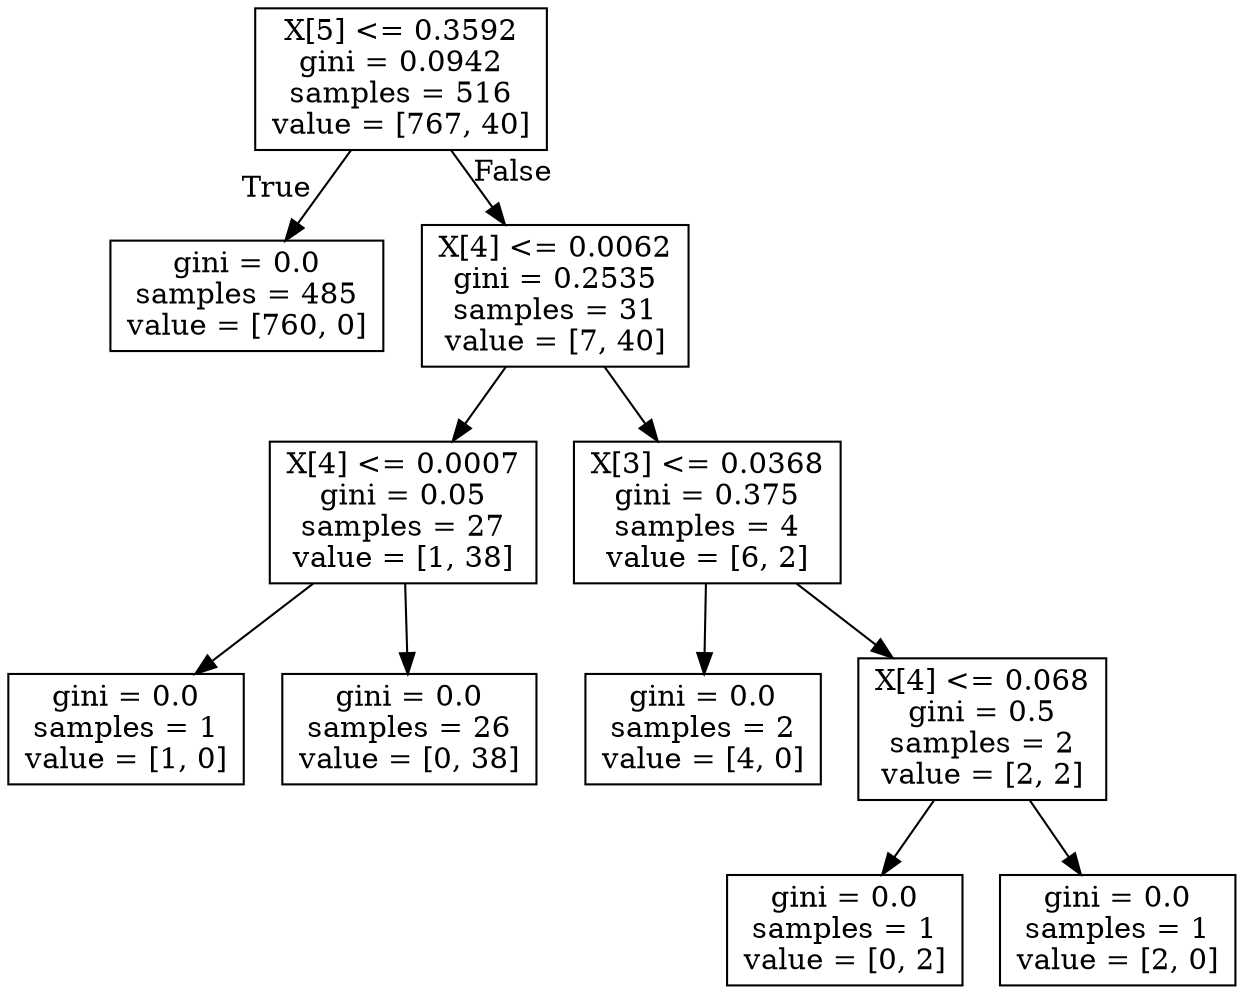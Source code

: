 digraph Tree {
node [shape=box] ;
0 [label="X[5] <= 0.3592\ngini = 0.0942\nsamples = 516\nvalue = [767, 40]"] ;
1 [label="gini = 0.0\nsamples = 485\nvalue = [760, 0]"] ;
0 -> 1 [labeldistance=2.5, labelangle=45, headlabel="True"] ;
2 [label="X[4] <= 0.0062\ngini = 0.2535\nsamples = 31\nvalue = [7, 40]"] ;
0 -> 2 [labeldistance=2.5, labelangle=-45, headlabel="False"] ;
3 [label="X[4] <= 0.0007\ngini = 0.05\nsamples = 27\nvalue = [1, 38]"] ;
2 -> 3 ;
4 [label="gini = 0.0\nsamples = 1\nvalue = [1, 0]"] ;
3 -> 4 ;
5 [label="gini = 0.0\nsamples = 26\nvalue = [0, 38]"] ;
3 -> 5 ;
6 [label="X[3] <= 0.0368\ngini = 0.375\nsamples = 4\nvalue = [6, 2]"] ;
2 -> 6 ;
7 [label="gini = 0.0\nsamples = 2\nvalue = [4, 0]"] ;
6 -> 7 ;
8 [label="X[4] <= 0.068\ngini = 0.5\nsamples = 2\nvalue = [2, 2]"] ;
6 -> 8 ;
9 [label="gini = 0.0\nsamples = 1\nvalue = [0, 2]"] ;
8 -> 9 ;
10 [label="gini = 0.0\nsamples = 1\nvalue = [2, 0]"] ;
8 -> 10 ;
}